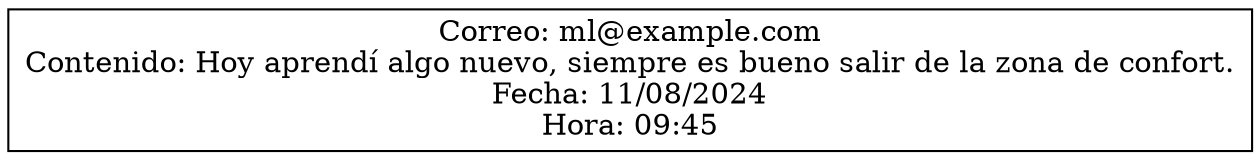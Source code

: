 digraph G {
    node [shape=record];
    rankdir=LR;
    node0 [label="{Correo: ml@example.com\nContenido: Hoy aprendí algo nuevo, siempre es bueno salir de la zona de confort.\nFecha: 11/08/2024\nHora: 09:45}"];
}
